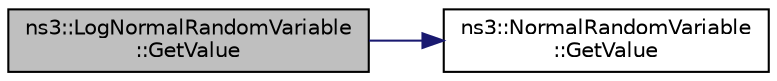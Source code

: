 digraph "ns3::LogNormalRandomVariable::GetValue"
{
  edge [fontname="Helvetica",fontsize="10",labelfontname="Helvetica",labelfontsize="10"];
  node [fontname="Helvetica",fontsize="10",shape=record];
  rankdir="LR";
  Node1 [label="ns3::LogNormalRandomVariable\l::GetValue",height=0.2,width=0.4,color="black", fillcolor="grey75", style="filled", fontcolor="black"];
  Node1 -> Node2 [color="midnightblue",fontsize="10",style="solid"];
  Node2 [label="ns3::NormalRandomVariable\l::GetValue",height=0.2,width=0.4,color="black", fillcolor="white", style="filled",URL="$d7/d87/classns3_1_1NormalRandomVariable.html#ab2a04ca1bd9177ecdc7530e525c216e3",tooltip="Returns a random double from a normal distribution with the current mean, variance, and bound. "];
}
